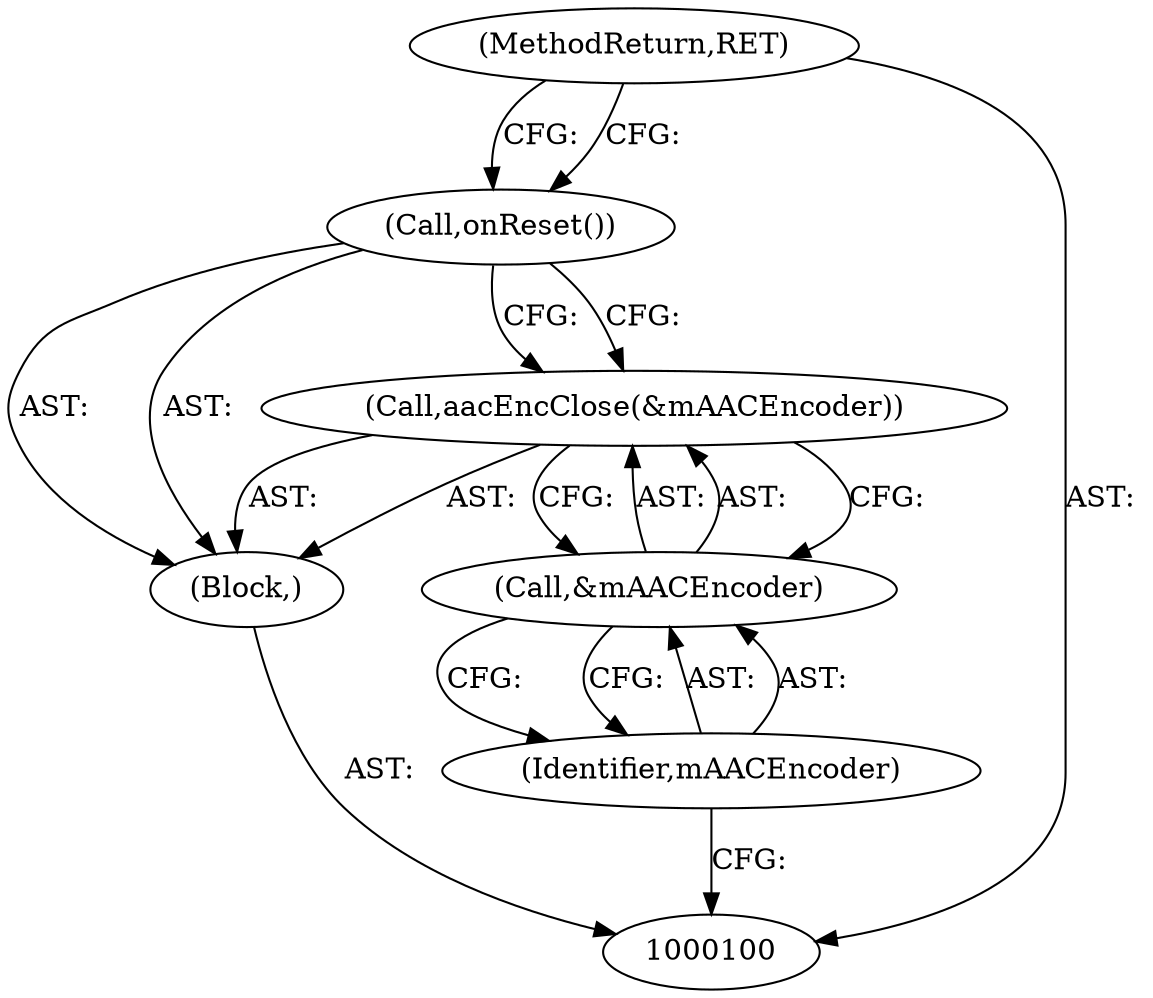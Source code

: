 digraph "0_Android_5443b57cc54f2e46b35246637be26a69e9f493e1_0" {
"1000106" [label="(MethodReturn,RET)"];
"1000101" [label="(Block,)"];
"1000103" [label="(Call,&mAACEncoder)"];
"1000104" [label="(Identifier,mAACEncoder)"];
"1000102" [label="(Call,aacEncClose(&mAACEncoder))"];
"1000105" [label="(Call,onReset())"];
"1000106" -> "1000100"  [label="AST: "];
"1000106" -> "1000105"  [label="CFG: "];
"1000101" -> "1000100"  [label="AST: "];
"1000102" -> "1000101"  [label="AST: "];
"1000105" -> "1000101"  [label="AST: "];
"1000103" -> "1000102"  [label="AST: "];
"1000103" -> "1000104"  [label="CFG: "];
"1000104" -> "1000103"  [label="AST: "];
"1000102" -> "1000103"  [label="CFG: "];
"1000104" -> "1000103"  [label="AST: "];
"1000104" -> "1000100"  [label="CFG: "];
"1000103" -> "1000104"  [label="CFG: "];
"1000102" -> "1000101"  [label="AST: "];
"1000102" -> "1000103"  [label="CFG: "];
"1000103" -> "1000102"  [label="AST: "];
"1000105" -> "1000102"  [label="CFG: "];
"1000105" -> "1000101"  [label="AST: "];
"1000105" -> "1000102"  [label="CFG: "];
"1000106" -> "1000105"  [label="CFG: "];
}
